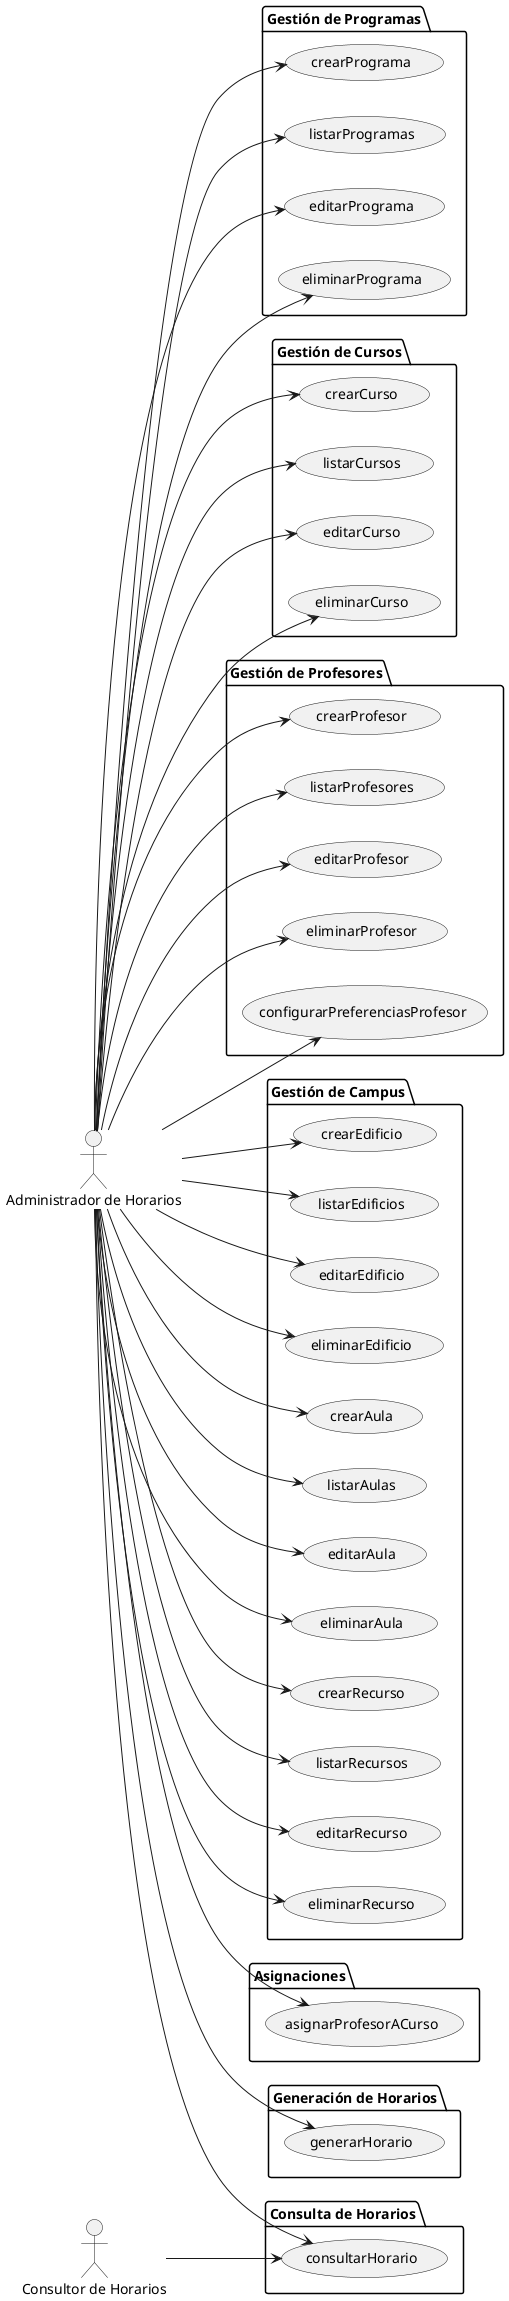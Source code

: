 @startuml

left to right direction

actor "Administrador de Horarios" as admin
actor "Consultor de Horarios" as consultor

package "Gestión de Programas" {
    (crearPrograma)
    (listarProgramas)
    (editarPrograma)
    (eliminarPrograma)
}

package "Gestión de Cursos" {
    (crearCurso)
    (listarCursos)
    (editarCurso)
    (eliminarCurso)
}

package "Gestión de Profesores" {
    (crearProfesor)
    (listarProfesores)
    (editarProfesor)
    (eliminarProfesor)
    (configurarPreferenciasProfesor)
}

package "Gestión de Campus" {
    (crearEdificio)
    (listarEdificios)
    (editarEdificio)
    (eliminarEdificio)
    (crearAula)
    (listarAulas)
    (editarAula)
    (eliminarAula)
    (crearRecurso)
    (listarRecursos)
    (editarRecurso)
    (eliminarRecurso)
}

package "Asignaciones" {
    (asignarProfesorACurso)
}

package "Generación de Horarios" {
    (generarHorario)
}

package "Consulta de Horarios" {
    (consultarHorario)
}

admin --> (crearPrograma)
admin --> (listarProgramas)
admin --> (editarPrograma)
admin --> (eliminarPrograma)

admin --> (crearCurso)
admin --> (listarCursos)
admin --> (editarCurso)
admin --> (eliminarCurso)

admin --> (crearProfesor)
admin --> (listarProfesores)
admin --> (editarProfesor)
admin --> (eliminarProfesor)
admin --> (configurarPreferenciasProfesor)

admin --> (crearEdificio)
admin --> (listarEdificios)
admin --> (editarEdificio)
admin --> (eliminarEdificio)
admin --> (crearAula)
admin --> (listarAulas)
admin --> (editarAula)
admin --> (eliminarAula)
admin --> (crearRecurso)
admin --> (listarRecursos)
admin --> (editarRecurso)
admin --> (eliminarRecurso)

admin --> (asignarProfesorACurso)
admin --> (generarHorario)
admin --> (consultarHorario)

consultor --> (consultarHorario)

@enduml